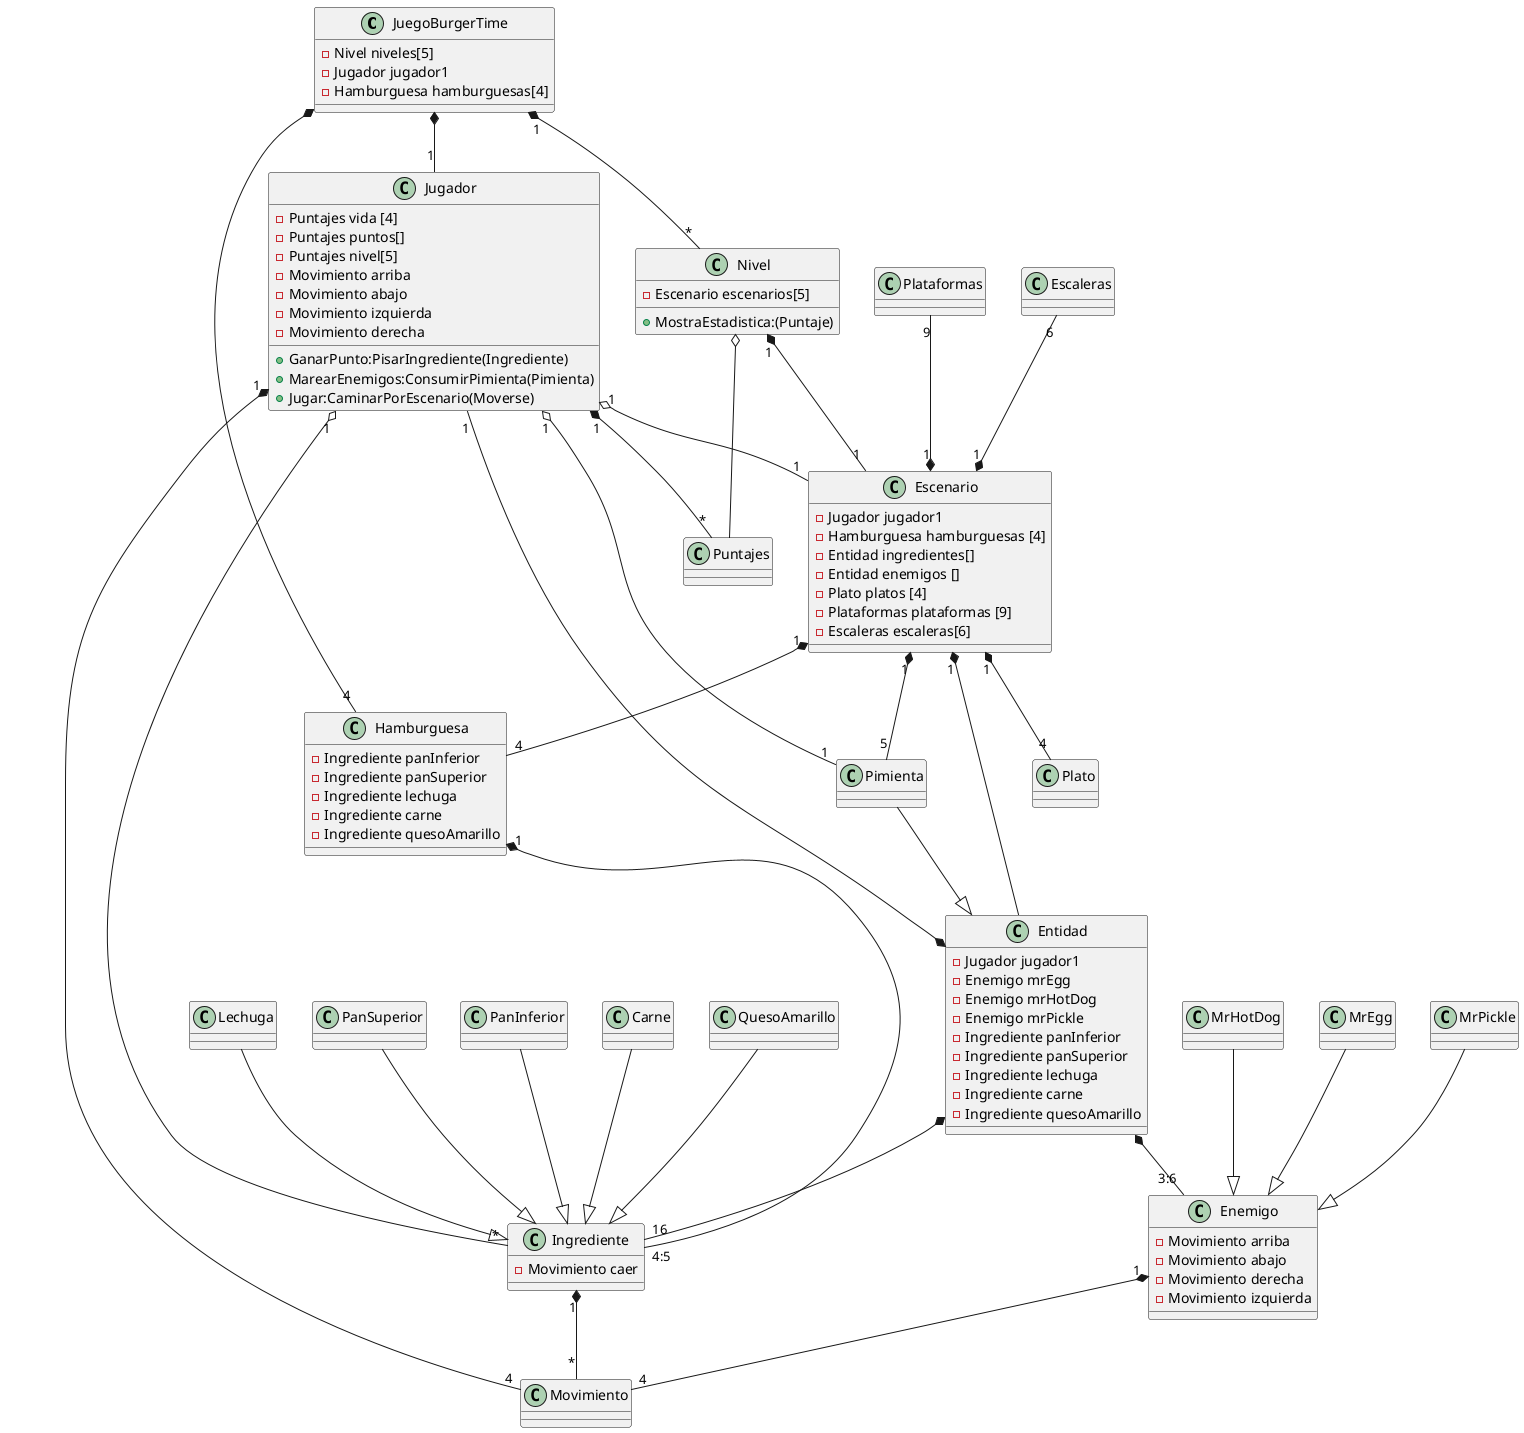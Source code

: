 @startuml
Class JuegoBurgerTime{
-Nivel niveles[5]
-Jugador jugador1
-Hamburguesa hamburguesas[4]
}
Class Jugador{
-Puntajes vida [4]
-Puntajes puntos[]
-Puntajes nivel[5]
-Movimiento arriba
-Movimiento abajo
-Movimiento izquierda
-Movimiento derecha
+GanarPunto:PisarIngrediente(Ingrediente)
+MarearEnemigos:ConsumirPimienta(Pimienta)
+Jugar:CaminarPorEscenario(Moverse)
}
Class Hamburguesa{
-Ingrediente panInferior
-Ingrediente panSuperior
-Ingrediente lechuga
-Ingrediente carne
-Ingrediente quesoAmarillo
}
Class Escenario{
-Jugador jugador1
-Hamburguesa hamburguesas [4]
-Entidad ingredientes[]
-Entidad enemigos []
-Plato platos [4]
-Plataformas plataformas [9]
- Escaleras escaleras[6]
}
Class Escaleras
Class Plataformas
Class Ingrediente{
-Movimiento caer
}
Class Movimiento
Class Lechuga
Class PanSuperior
Class PanInferior
Class Carne 
Class Enemigo{
-Movimiento arriba
-Movimiento abajo
-Movimiento derecha
-Movimiento izquierda
}
Class MrHotDog
Class MrEgg
Class MrPickle
Class Pimienta
Class Plato
Class QuesoAmarillo
Class Entidad{
-Jugador jugador1
-Enemigo mrEgg
-Enemigo mrHotDog
-Enemigo mrPickle
-Ingrediente panInferior
-Ingrediente panSuperior
-Ingrediente lechuga
-Ingrediente carne
-Ingrediente quesoAmarillo
}
Class Nivel{
-Escenario escenarios[5]
+MostraEstadistica:(Puntaje)
}
Class Puntajes
JuegoBurgerTime*-- "1" Jugador
JuegoBurgerTime*-- "4" Hamburguesa
Escenario "1" *-- "4" Hamburguesa
Escaleras "6" --* "1" Escenario
Plataformas "9" --* "1" Escenario
Jugador "1" o-- "*" Ingrediente
Hamburguesa "1" *-- "4:5" Ingrediente
Ingrediente "1" *-- "*" Movimiento
Jugador "1" *-- "4" Movimiento
Jugador "1" o-- "1" Escenario
PanSuperior --|> Ingrediente
PanInferior --|> Ingrediente
Lechuga --|> Ingrediente
QuesoAmarillo --|> Ingrediente
Carne --|> Ingrediente
MrHotDog --|> Enemigo
MrEgg --|> Enemigo
MrPickle --|> Enemigo
Enemigo "1" *-- "4" Movimiento
Escenario "1" *-- "5" Pimienta
Escenario "1" *-- "4" Plato
Jugador "1" o-- "1" Pimienta
Entidad *-- "16" Ingrediente
Entidad *-- "3:6" Enemigo
Entidad *-- "1" Jugador
Nivel o-- Puntajes
Jugador "1" *-- "*" Puntajes
Nivel "1" *-- "1" Escenario
Escenario "1" *-- Entidad
JuegoBurgerTime "1" *-- "*" Nivel
Pimienta --|> Entidad

@enduml